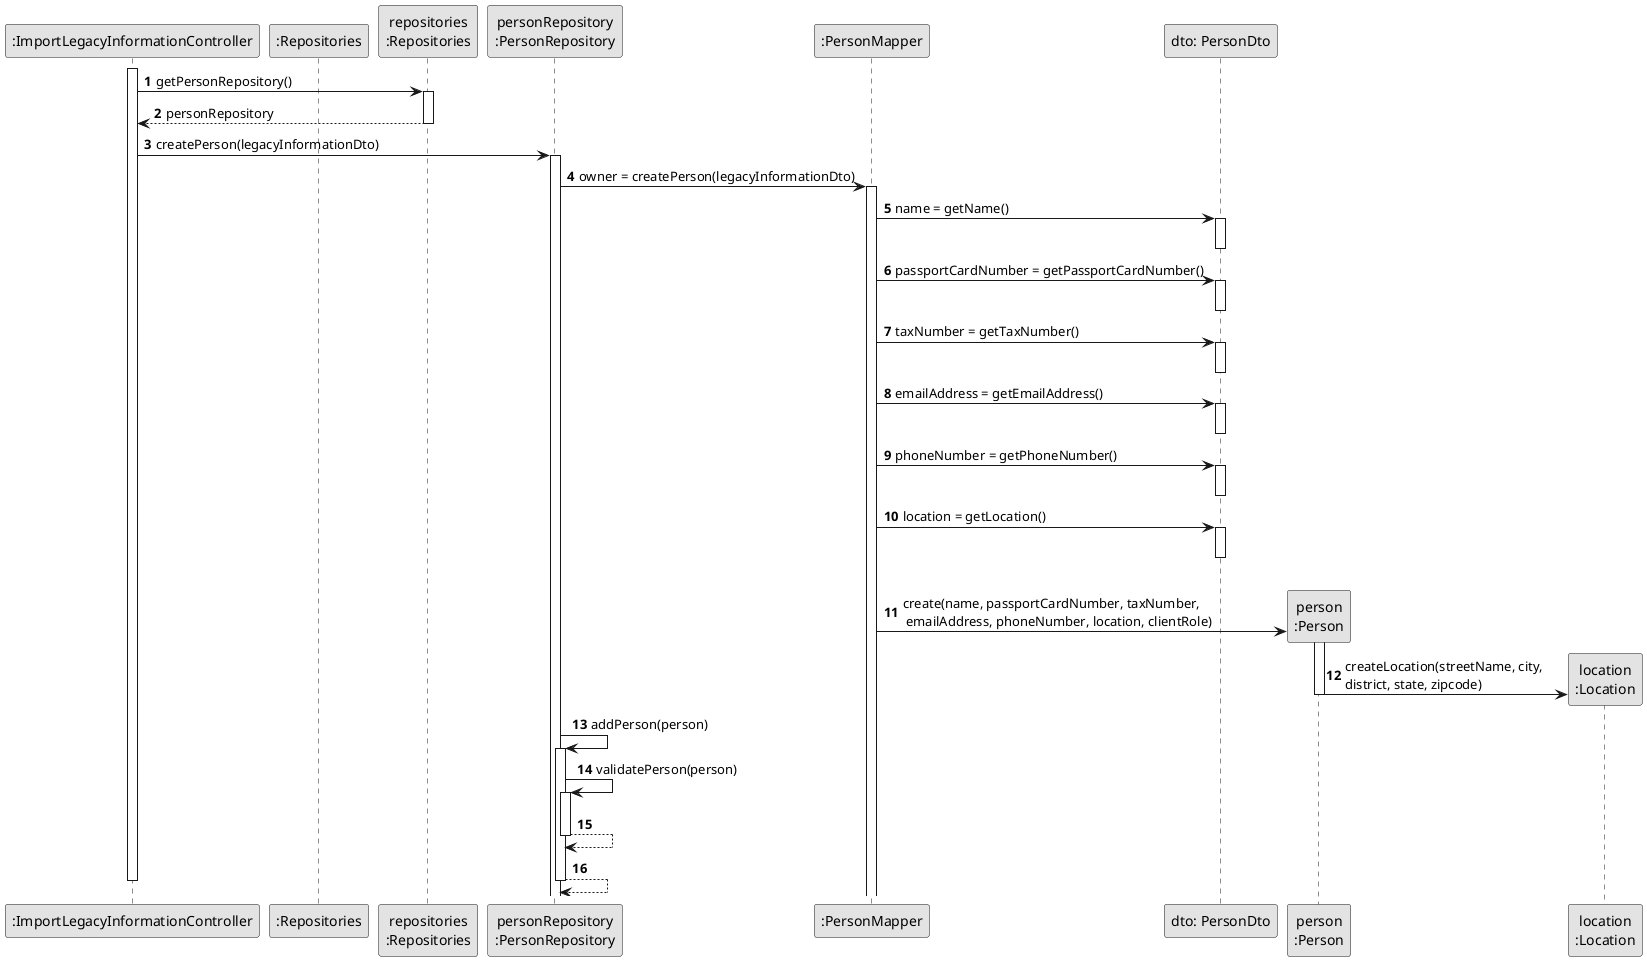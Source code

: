 @startuml
skinparam monochrome true
skinparam packageStyle rectangle
skinparam shadowing false

autonumber

'hide footbox
participant ":ImportLegacyInformationController" as CTRL
participant ":Repositories" as RepositorySingleton
participant "repositories\n:Repositories" as PLAT
participant "personRepository\n:PersonRepository" as PERSONREP
participant ":PersonMapper" as PERMAPPER
participant "dto: PersonDto" as PERDTO
participant "person\n:Person" as PERSON
participant "location\n:Location" as LOCATION


activate CTRL


    CTRL -> PLAT : getPersonRepository()
    activate PLAT

    PLAT --> CTRL : personRepository
    deactivate PLAT

    CTRL -> PERSONREP : createPerson(legacyInformationDto)
    activate PERSONREP

'    CTRL -> PERSONREP : createPerson(name, passportCardNumber, taxNumber,\n emailAddress, phoneNumber, streetName,\n city, district, state, zipcode, clientRole)
'   activate PERSONREP

    PERSONREP -> PERMAPPER : owner = createPerson(legacyInformationDto)
    activate PERMAPPER

    PERMAPPER -> PERDTO : name = getName()
    activate PERDTO
    deactivate PERDTO

    PERMAPPER -> PERDTO : passportCardNumber = getPassportCardNumber()
    activate PERDTO
    deactivate PERDTO

    PERMAPPER -> PERDTO : taxNumber = getTaxNumber()
    activate PERDTO
    deactivate PERDTO

    PERMAPPER -> PERDTO : emailAddress = getEmailAddress()
    activate PERDTO
    deactivate PERDTO

    PERMAPPER -> PERDTO : phoneNumber = getPhoneNumber()
    activate PERDTO
    deactivate PERDTO

    PERMAPPER -> PERDTO : location = getLocation()
    activate PERDTO
    deactivate PERDTO

    |||

    PERMAPPER -> PERSON** : create(name, passportCardNumber, taxNumber,\n emailAddress, phoneNumber, location, clientRole)
    activate PERSON

    PERSON -> LOCATION** : createLocation(streetName, city, \ndistrict, state, zipcode)
    deactivate PERSON

    PERSONREP -> PERSONREP: addPerson(person)
    activate PERSONREP

        PERSONREP -> PERSONREP: validatePerson(person)
        activate PERSONREP

        PERSONREP --> PERSONREP :
        deactivate PERSONREP

    PERSONREP --> PERSONREP :
    deactivate PERSONREP
'
'    PERSONREP --> CTRL : person
'    deactivate PERSONREP

deactivate CTRL



@enduml